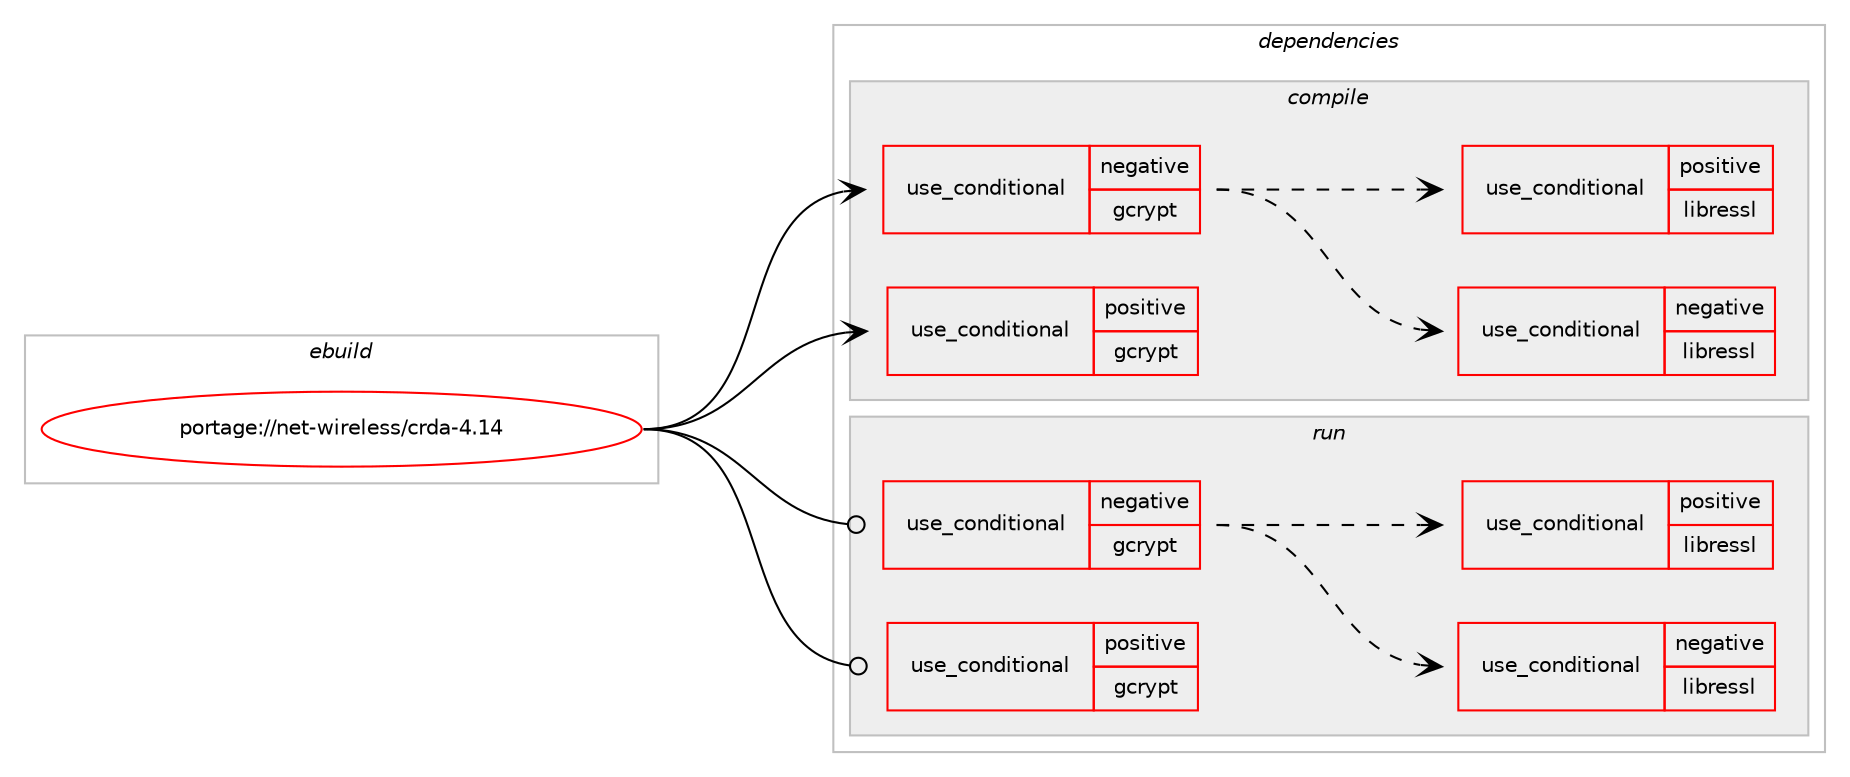 digraph prolog {

# *************
# Graph options
# *************

newrank=true;
concentrate=true;
compound=true;
graph [rankdir=LR,fontname=Helvetica,fontsize=10,ranksep=1.5];#, ranksep=2.5, nodesep=0.2];
edge  [arrowhead=vee];
node  [fontname=Helvetica,fontsize=10];

# **********
# The ebuild
# **********

subgraph cluster_leftcol {
color=gray;
rank=same;
label=<<i>ebuild</i>>;
id [label="portage://net-wireless/crda-4.14", color=red, width=4, href="../net-wireless/crda-4.14.svg"];
}

# ****************
# The dependencies
# ****************

subgraph cluster_midcol {
color=gray;
label=<<i>dependencies</i>>;
subgraph cluster_compile {
fillcolor="#eeeeee";
style=filled;
label=<<i>compile</i>>;
subgraph cond1913 {
dependency2777 [label=<<TABLE BORDER="0" CELLBORDER="1" CELLSPACING="0" CELLPADDING="4"><TR><TD ROWSPAN="3" CELLPADDING="10">use_conditional</TD></TR><TR><TD>negative</TD></TR><TR><TD>gcrypt</TD></TR></TABLE>>, shape=none, color=red];
subgraph cond1914 {
dependency2778 [label=<<TABLE BORDER="0" CELLBORDER="1" CELLSPACING="0" CELLPADDING="4"><TR><TD ROWSPAN="3" CELLPADDING="10">use_conditional</TD></TR><TR><TD>negative</TD></TR><TR><TD>libressl</TD></TR></TABLE>>, shape=none, color=red];
# *** BEGIN UNKNOWN DEPENDENCY TYPE (TODO) ***
# dependency2778 -> package_dependency(portage://net-wireless/crda-4.14,install,no,dev-libs,openssl,none,[,,],[slot(0),equal],[])
# *** END UNKNOWN DEPENDENCY TYPE (TODO) ***

}
dependency2777:e -> dependency2778:w [weight=20,style="dashed",arrowhead="vee"];
subgraph cond1915 {
dependency2779 [label=<<TABLE BORDER="0" CELLBORDER="1" CELLSPACING="0" CELLPADDING="4"><TR><TD ROWSPAN="3" CELLPADDING="10">use_conditional</TD></TR><TR><TD>positive</TD></TR><TR><TD>libressl</TD></TR></TABLE>>, shape=none, color=red];
# *** BEGIN UNKNOWN DEPENDENCY TYPE (TODO) ***
# dependency2779 -> package_dependency(portage://net-wireless/crda-4.14,install,no,dev-libs,libressl,none,[,,],[slot(0),equal],[])
# *** END UNKNOWN DEPENDENCY TYPE (TODO) ***

}
dependency2777:e -> dependency2779:w [weight=20,style="dashed",arrowhead="vee"];
}
id:e -> dependency2777:w [weight=20,style="solid",arrowhead="vee"];
subgraph cond1916 {
dependency2780 [label=<<TABLE BORDER="0" CELLBORDER="1" CELLSPACING="0" CELLPADDING="4"><TR><TD ROWSPAN="3" CELLPADDING="10">use_conditional</TD></TR><TR><TD>positive</TD></TR><TR><TD>gcrypt</TD></TR></TABLE>>, shape=none, color=red];
# *** BEGIN UNKNOWN DEPENDENCY TYPE (TODO) ***
# dependency2780 -> package_dependency(portage://net-wireless/crda-4.14,install,no,dev-libs,libgcrypt,none,[,,],[slot(0),equal],[])
# *** END UNKNOWN DEPENDENCY TYPE (TODO) ***

}
id:e -> dependency2780:w [weight=20,style="solid",arrowhead="vee"];
# *** BEGIN UNKNOWN DEPENDENCY TYPE (TODO) ***
# id -> package_dependency(portage://net-wireless/crda-4.14,install,no,dev-libs,libnl,none,[,,],[slot(3)],[])
# *** END UNKNOWN DEPENDENCY TYPE (TODO) ***

# *** BEGIN UNKNOWN DEPENDENCY TYPE (TODO) ***
# id -> package_dependency(portage://net-wireless/crda-4.14,install,no,net-wireless,wireless-regdb,none,[,,],[],[])
# *** END UNKNOWN DEPENDENCY TYPE (TODO) ***

}
subgraph cluster_compileandrun {
fillcolor="#eeeeee";
style=filled;
label=<<i>compile and run</i>>;
}
subgraph cluster_run {
fillcolor="#eeeeee";
style=filled;
label=<<i>run</i>>;
subgraph cond1917 {
dependency2781 [label=<<TABLE BORDER="0" CELLBORDER="1" CELLSPACING="0" CELLPADDING="4"><TR><TD ROWSPAN="3" CELLPADDING="10">use_conditional</TD></TR><TR><TD>negative</TD></TR><TR><TD>gcrypt</TD></TR></TABLE>>, shape=none, color=red];
subgraph cond1918 {
dependency2782 [label=<<TABLE BORDER="0" CELLBORDER="1" CELLSPACING="0" CELLPADDING="4"><TR><TD ROWSPAN="3" CELLPADDING="10">use_conditional</TD></TR><TR><TD>negative</TD></TR><TR><TD>libressl</TD></TR></TABLE>>, shape=none, color=red];
# *** BEGIN UNKNOWN DEPENDENCY TYPE (TODO) ***
# dependency2782 -> package_dependency(portage://net-wireless/crda-4.14,run,no,dev-libs,openssl,none,[,,],[slot(0),equal],[])
# *** END UNKNOWN DEPENDENCY TYPE (TODO) ***

}
dependency2781:e -> dependency2782:w [weight=20,style="dashed",arrowhead="vee"];
subgraph cond1919 {
dependency2783 [label=<<TABLE BORDER="0" CELLBORDER="1" CELLSPACING="0" CELLPADDING="4"><TR><TD ROWSPAN="3" CELLPADDING="10">use_conditional</TD></TR><TR><TD>positive</TD></TR><TR><TD>libressl</TD></TR></TABLE>>, shape=none, color=red];
# *** BEGIN UNKNOWN DEPENDENCY TYPE (TODO) ***
# dependency2783 -> package_dependency(portage://net-wireless/crda-4.14,run,no,dev-libs,libressl,none,[,,],[slot(0),equal],[])
# *** END UNKNOWN DEPENDENCY TYPE (TODO) ***

}
dependency2781:e -> dependency2783:w [weight=20,style="dashed",arrowhead="vee"];
}
id:e -> dependency2781:w [weight=20,style="solid",arrowhead="odot"];
subgraph cond1920 {
dependency2784 [label=<<TABLE BORDER="0" CELLBORDER="1" CELLSPACING="0" CELLPADDING="4"><TR><TD ROWSPAN="3" CELLPADDING="10">use_conditional</TD></TR><TR><TD>positive</TD></TR><TR><TD>gcrypt</TD></TR></TABLE>>, shape=none, color=red];
# *** BEGIN UNKNOWN DEPENDENCY TYPE (TODO) ***
# dependency2784 -> package_dependency(portage://net-wireless/crda-4.14,run,no,dev-libs,libgcrypt,none,[,,],[slot(0),equal],[])
# *** END UNKNOWN DEPENDENCY TYPE (TODO) ***

}
id:e -> dependency2784:w [weight=20,style="solid",arrowhead="odot"];
# *** BEGIN UNKNOWN DEPENDENCY TYPE (TODO) ***
# id -> package_dependency(portage://net-wireless/crda-4.14,run,no,dev-libs,libnl,none,[,,],[slot(3)],[])
# *** END UNKNOWN DEPENDENCY TYPE (TODO) ***

# *** BEGIN UNKNOWN DEPENDENCY TYPE (TODO) ***
# id -> package_dependency(portage://net-wireless/crda-4.14,run,no,net-wireless,wireless-regdb,none,[,,],[],[])
# *** END UNKNOWN DEPENDENCY TYPE (TODO) ***

}
}

# **************
# The candidates
# **************

subgraph cluster_choices {
rank=same;
color=gray;
label=<<i>candidates</i>>;

}

}
